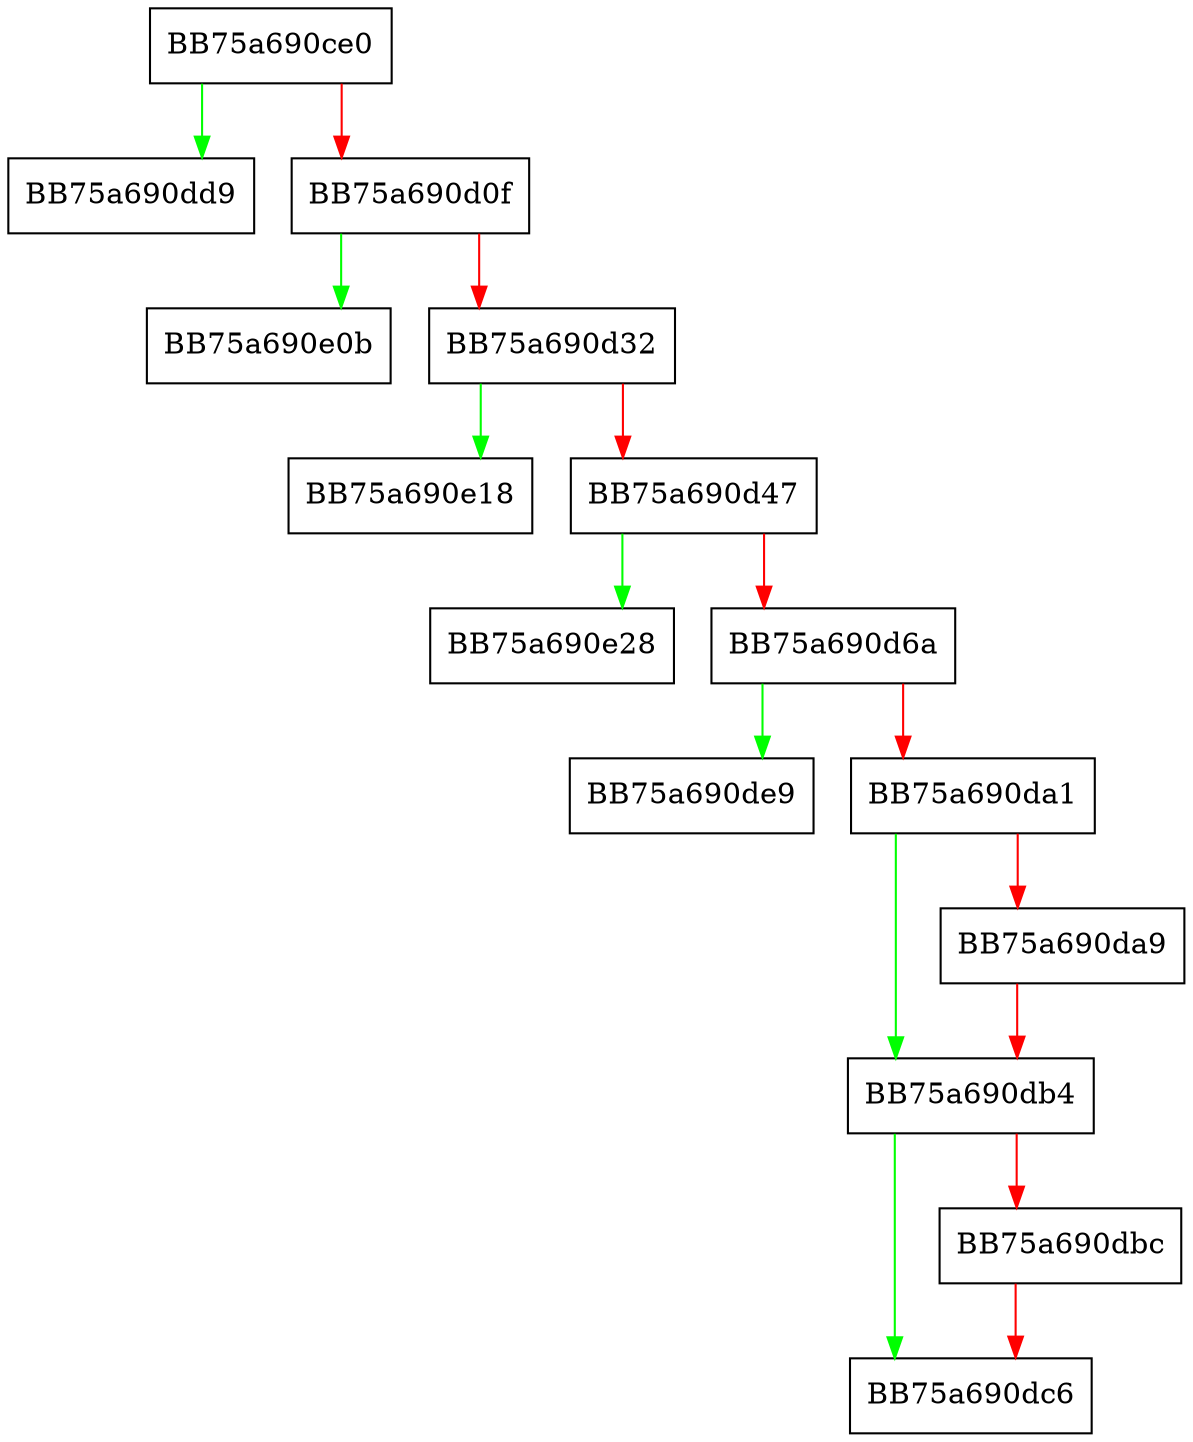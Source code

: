 digraph bm_lua_api_add_related_string {
  node [shape="box"];
  graph [splines=ortho];
  BB75a690ce0 -> BB75a690dd9 [color="green"];
  BB75a690ce0 -> BB75a690d0f [color="red"];
  BB75a690d0f -> BB75a690e0b [color="green"];
  BB75a690d0f -> BB75a690d32 [color="red"];
  BB75a690d32 -> BB75a690e18 [color="green"];
  BB75a690d32 -> BB75a690d47 [color="red"];
  BB75a690d47 -> BB75a690e28 [color="green"];
  BB75a690d47 -> BB75a690d6a [color="red"];
  BB75a690d6a -> BB75a690de9 [color="green"];
  BB75a690d6a -> BB75a690da1 [color="red"];
  BB75a690da1 -> BB75a690db4 [color="green"];
  BB75a690da1 -> BB75a690da9 [color="red"];
  BB75a690da9 -> BB75a690db4 [color="red"];
  BB75a690db4 -> BB75a690dc6 [color="green"];
  BB75a690db4 -> BB75a690dbc [color="red"];
  BB75a690dbc -> BB75a690dc6 [color="red"];
}